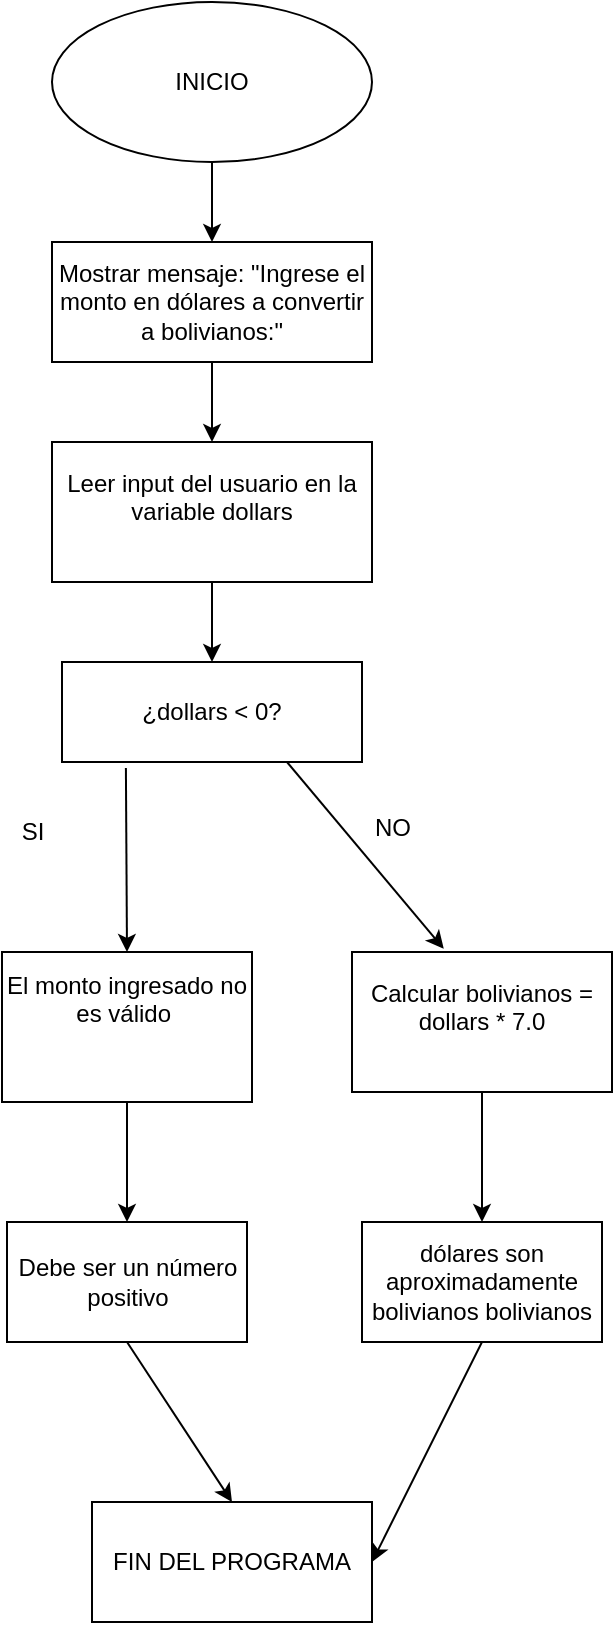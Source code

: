 <mxfile version="24.5.5" type="device">
  <diagram name="Página-1" id="bxtANWBePFYG9ldre4Y_">
    <mxGraphModel dx="1393" dy="766" grid="1" gridSize="10" guides="1" tooltips="1" connect="1" arrows="1" fold="1" page="1" pageScale="1" pageWidth="827" pageHeight="1169" math="0" shadow="0">
      <root>
        <mxCell id="0" />
        <mxCell id="1" parent="0" />
        <mxCell id="EbjDFUz-OWnhSn3aXGN4-6" style="edgeStyle=orthogonalEdgeStyle;rounded=0;orthogonalLoop=1;jettySize=auto;html=1;exitX=0.5;exitY=1;exitDx=0;exitDy=0;entryX=0.5;entryY=0;entryDx=0;entryDy=0;" edge="1" parent="1" source="EbjDFUz-OWnhSn3aXGN4-5" target="EbjDFUz-OWnhSn3aXGN4-7">
          <mxGeometry relative="1" as="geometry">
            <mxPoint x="440" y="160" as="targetPoint" />
          </mxGeometry>
        </mxCell>
        <mxCell id="EbjDFUz-OWnhSn3aXGN4-5" value="INICIO" style="ellipse;whiteSpace=wrap;html=1;" vertex="1" parent="1">
          <mxGeometry x="360" y="30" width="160" height="80" as="geometry" />
        </mxCell>
        <mxCell id="EbjDFUz-OWnhSn3aXGN4-8" style="edgeStyle=none;rounded=0;orthogonalLoop=1;jettySize=auto;html=1;entryX=0.5;entryY=0;entryDx=0;entryDy=0;" edge="1" parent="1" target="EbjDFUz-OWnhSn3aXGN4-9">
          <mxGeometry relative="1" as="geometry">
            <mxPoint x="440" y="250" as="targetPoint" />
            <mxPoint x="440" y="210" as="sourcePoint" />
          </mxGeometry>
        </mxCell>
        <mxCell id="EbjDFUz-OWnhSn3aXGN4-7" value="Mostrar mensaje: &quot;Ingrese el monto en dólares a convertir a bolivianos:&quot;" style="whiteSpace=wrap;html=1;" vertex="1" parent="1">
          <mxGeometry x="360" y="150" width="160" height="60" as="geometry" />
        </mxCell>
        <mxCell id="EbjDFUz-OWnhSn3aXGN4-11" style="edgeStyle=none;rounded=0;orthogonalLoop=1;jettySize=auto;html=1;entryX=0.5;entryY=0;entryDx=0;entryDy=0;" edge="1" parent="1" source="EbjDFUz-OWnhSn3aXGN4-9" target="EbjDFUz-OWnhSn3aXGN4-10">
          <mxGeometry relative="1" as="geometry" />
        </mxCell>
        <mxCell id="EbjDFUz-OWnhSn3aXGN4-9" value="&#xa;Leer input del usuario en la variable dollars&#xa;&#xa;" style="whiteSpace=wrap;html=1;" vertex="1" parent="1">
          <mxGeometry x="360" y="250" width="160" height="70" as="geometry" />
        </mxCell>
        <mxCell id="EbjDFUz-OWnhSn3aXGN4-14" style="edgeStyle=none;rounded=0;orthogonalLoop=1;jettySize=auto;html=1;exitX=0.75;exitY=1;exitDx=0;exitDy=0;entryX=0.353;entryY=-0.023;entryDx=0;entryDy=0;entryPerimeter=0;" edge="1" parent="1" source="EbjDFUz-OWnhSn3aXGN4-10" target="EbjDFUz-OWnhSn3aXGN4-16">
          <mxGeometry relative="1" as="geometry">
            <mxPoint x="480" y="490" as="targetPoint" />
          </mxGeometry>
        </mxCell>
        <mxCell id="EbjDFUz-OWnhSn3aXGN4-17" style="edgeStyle=none;rounded=0;orthogonalLoop=1;jettySize=auto;html=1;exitX=0.213;exitY=1.06;exitDx=0;exitDy=0;entryX=0.5;entryY=0;entryDx=0;entryDy=0;exitPerimeter=0;" edge="1" parent="1" source="EbjDFUz-OWnhSn3aXGN4-10" target="EbjDFUz-OWnhSn3aXGN4-18">
          <mxGeometry relative="1" as="geometry">
            <mxPoint x="365" y="480" as="targetPoint" />
          </mxGeometry>
        </mxCell>
        <mxCell id="EbjDFUz-OWnhSn3aXGN4-10" value="¿dollars &amp;lt; 0?" style="whiteSpace=wrap;html=1;" vertex="1" parent="1">
          <mxGeometry x="365" y="360" width="150" height="50" as="geometry" />
        </mxCell>
        <mxCell id="EbjDFUz-OWnhSn3aXGN4-13" style="edgeStyle=none;rounded=0;orthogonalLoop=1;jettySize=auto;html=1;entryX=1;entryY=0.5;entryDx=0;entryDy=0;" edge="1" parent="1" source="EbjDFUz-OWnhSn3aXGN4-10" target="EbjDFUz-OWnhSn3aXGN4-10">
          <mxGeometry relative="1" as="geometry" />
        </mxCell>
        <mxCell id="EbjDFUz-OWnhSn3aXGN4-15" value="NO&lt;div&gt;&lt;br&gt;&lt;/div&gt;" style="text;html=1;align=center;verticalAlign=middle;resizable=0;points=[];autosize=1;strokeColor=none;fillColor=none;" vertex="1" parent="1">
          <mxGeometry x="510" y="430" width="40" height="40" as="geometry" />
        </mxCell>
        <mxCell id="EbjDFUz-OWnhSn3aXGN4-23" style="edgeStyle=none;rounded=0;orthogonalLoop=1;jettySize=auto;html=1;exitX=0.5;exitY=1;exitDx=0;exitDy=0;entryX=0.5;entryY=0;entryDx=0;entryDy=0;" edge="1" parent="1" source="EbjDFUz-OWnhSn3aXGN4-16" target="EbjDFUz-OWnhSn3aXGN4-24">
          <mxGeometry relative="1" as="geometry">
            <mxPoint x="575" y="640" as="targetPoint" />
          </mxGeometry>
        </mxCell>
        <mxCell id="EbjDFUz-OWnhSn3aXGN4-16" value="Calcular bolivianos = dollars * 7.0&lt;div&gt;&lt;br/&gt;&lt;/div&gt;" style="whiteSpace=wrap;html=1;" vertex="1" parent="1">
          <mxGeometry x="510" y="505" width="130" height="70" as="geometry" />
        </mxCell>
        <mxCell id="EbjDFUz-OWnhSn3aXGN4-20" style="edgeStyle=none;rounded=0;orthogonalLoop=1;jettySize=auto;html=1;exitX=0.5;exitY=1;exitDx=0;exitDy=0;entryX=0.5;entryY=0;entryDx=0;entryDy=0;" edge="1" parent="1" source="EbjDFUz-OWnhSn3aXGN4-18" target="EbjDFUz-OWnhSn3aXGN4-21">
          <mxGeometry relative="1" as="geometry">
            <mxPoint x="398" y="640" as="targetPoint" />
          </mxGeometry>
        </mxCell>
        <mxCell id="EbjDFUz-OWnhSn3aXGN4-18" value="El monto ingresado no es válido&amp;nbsp;&lt;div&gt;&lt;br&gt;&lt;/div&gt;&lt;div&gt;&lt;br&gt;&lt;/div&gt;" style="whiteSpace=wrap;html=1;" vertex="1" parent="1">
          <mxGeometry x="335" y="505" width="125" height="75" as="geometry" />
        </mxCell>
        <mxCell id="EbjDFUz-OWnhSn3aXGN4-19" value="SI" style="text;html=1;align=center;verticalAlign=middle;resizable=0;points=[];autosize=1;strokeColor=none;fillColor=none;" vertex="1" parent="1">
          <mxGeometry x="335" y="430" width="30" height="30" as="geometry" />
        </mxCell>
        <mxCell id="EbjDFUz-OWnhSn3aXGN4-27" style="edgeStyle=none;rounded=0;orthogonalLoop=1;jettySize=auto;html=1;exitX=0.5;exitY=1;exitDx=0;exitDy=0;entryX=0.5;entryY=0;entryDx=0;entryDy=0;" edge="1" parent="1" source="EbjDFUz-OWnhSn3aXGN4-21" target="EbjDFUz-OWnhSn3aXGN4-25">
          <mxGeometry relative="1" as="geometry" />
        </mxCell>
        <mxCell id="EbjDFUz-OWnhSn3aXGN4-21" value="Debe ser un número positivo" style="whiteSpace=wrap;html=1;" vertex="1" parent="1">
          <mxGeometry x="337.5" y="640" width="120" height="60" as="geometry" />
        </mxCell>
        <mxCell id="EbjDFUz-OWnhSn3aXGN4-22" style="edgeStyle=none;rounded=0;orthogonalLoop=1;jettySize=auto;html=1;exitX=0.75;exitY=1;exitDx=0;exitDy=0;" edge="1" parent="1" source="EbjDFUz-OWnhSn3aXGN4-21" target="EbjDFUz-OWnhSn3aXGN4-21">
          <mxGeometry relative="1" as="geometry" />
        </mxCell>
        <mxCell id="EbjDFUz-OWnhSn3aXGN4-26" style="edgeStyle=none;rounded=0;orthogonalLoop=1;jettySize=auto;html=1;exitX=0.5;exitY=1;exitDx=0;exitDy=0;entryX=1;entryY=0.5;entryDx=0;entryDy=0;" edge="1" parent="1" source="EbjDFUz-OWnhSn3aXGN4-24" target="EbjDFUz-OWnhSn3aXGN4-25">
          <mxGeometry relative="1" as="geometry" />
        </mxCell>
        <mxCell id="EbjDFUz-OWnhSn3aXGN4-24" value="dólares son aproximadamente bolivianos bolivianos" style="whiteSpace=wrap;html=1;" vertex="1" parent="1">
          <mxGeometry x="515" y="640" width="120" height="60" as="geometry" />
        </mxCell>
        <mxCell id="EbjDFUz-OWnhSn3aXGN4-25" value="FIN DEL PROGRAMA" style="whiteSpace=wrap;html=1;" vertex="1" parent="1">
          <mxGeometry x="380" y="780" width="140" height="60" as="geometry" />
        </mxCell>
      </root>
    </mxGraphModel>
  </diagram>
</mxfile>
